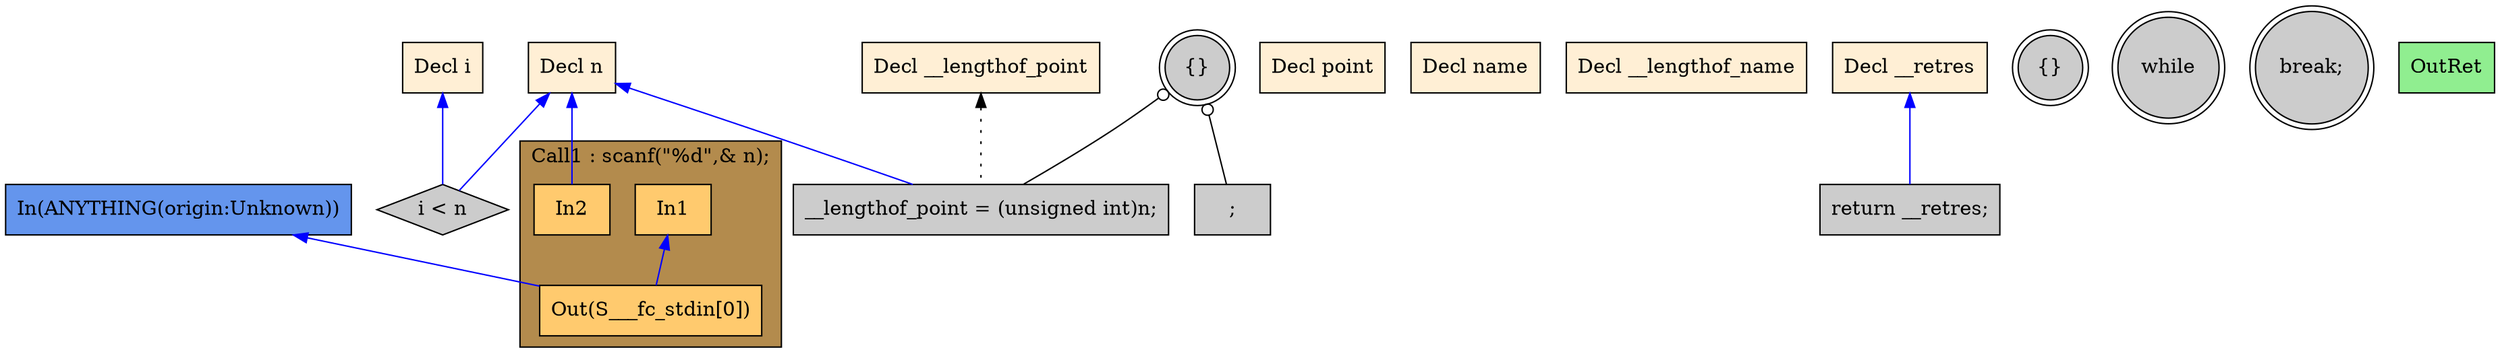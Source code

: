 digraph G {
  rankdir=TB;
  node [style="filled", ];
  2 [label="Decl n", fillcolor="#FFEFD5", shape=box, ];
  3 [label="Decl i", fillcolor="#FFEFD5", shape=box, ];
  4 [label="Decl point", fillcolor="#FFEFD5", shape=box, ];
  5 [label="Decl __lengthof_point", fillcolor="#FFEFD5", shape=box, ];
  6 [label="Decl name", fillcolor="#FFEFD5", shape=box, ];
  7 [label="Decl __lengthof_name", fillcolor="#FFEFD5", shape=box, ];
  8 [label="Decl __retres", fillcolor="#FFEFD5", shape=box, ];
  10 [label="In1", fillcolor="#FFCA6E", shape=box, ];
  11 [label="In2", fillcolor="#FFCA6E", shape=box, ];
  12 [label="Out(S___fc_stdin[0])", fillcolor="#FFCA6E", shape=box, ];
  13 [label="{}", fillcolor="#CCCCCC", shape=doublecircle, ];
  14 [label=";", fillcolor="#CCCCCC", shape=box, ];
  15 [label="__lengthof_point = (unsigned int)n;", fillcolor="#CCCCCC",
      shape=box, ];
  16 [label="{}", fillcolor="#CCCCCC", shape=doublecircle, ];
  17 [label="while", fillcolor="#CCCCCC", shape=doublecircle, ];
  18 [label="i < n", fillcolor="#CCCCCC", shape=diamond, ];
  19 [label="break;", fillcolor="#CCCCCC", shape=doublecircle, ];
  20 [label="return __retres;", fillcolor="#CCCCCC", shape=box, ];
  21 [label="OutRet", fillcolor="#90EE90", shape=box, ];
  22 [label="In(ANYTHING(origin:Unknown))", fillcolor="#6495ED", shape=box, ];
  
  subgraph cluster_Call1 { label="Call1 : scanf(\"%d\",& n);";
                           fillcolor="#B38B4D"; style="filled"; 12;11;10;
     };
  
  edge [dir=back, ];
  2 -> 11 [color="#0000FF", ];
  10 -> 12 [color="#0000FF", ];
  22 -> 12 [color="#0000FF", ];
  13 -> 14 [color="#000000", arrowtail=odot, ];
  2 -> 15 [color="#0000FF", ];
  5 -> 15 [color="#000000", style="dotted", ];
  13 -> 15 [color="#000000", arrowtail=odot, ];
  2 -> 18 [color="#0000FF", ];
  3 -> 18 [color="#0000FF", ];
  8 -> 20 [color="#0000FF", ];
  
  }